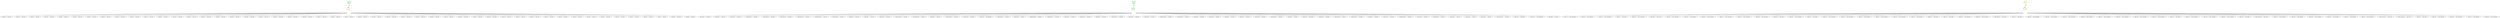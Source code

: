 
digraph{
rankdir=TB

subgraph cluster_0 {
    style=filled;
    color=transparent;
    e0_start [shape=box, fontname="helvetica", fillcolor="#CCFFCC", style=filled, label=" "];
e0_end [fontname="helvetica", fillcolor="#FFFFCC", style=filled, shape=note, label=" "];

    e0_start -> e0_end [ color="#AA00FF",constraint=true,style=dashed,dir=both,penwidth=2, minlen=2, label=49 ];
    e0_inv [style=invis]
    e0_start -> e0_inv [style=invis]
    e0_end -> e0_inv [style=invis]
};
            

subgraph cluster_1 {
    style=filled;
    color=transparent;
    e1_start [shape=box, fontname="helvetica", fillcolor="#CCFFCC", style=filled, label=" "];
e1_end [shape=box, fontname="helvetica", fillcolor="#CCFFCC", style=filled, label=" "];

    e1_start -> e1_end [ style=solid,dir=back,color="#000000",constraint=true,penwidth=1, minlen=2, label=53 ];
    e1_inv [style=invis]
    e1_start -> e1_inv [style=invis]
    e1_end -> e1_inv [style=invis]
};
            

subgraph cluster_2 {
    style=filled;
    color=transparent;
    e2_start [fontname="helvetica", fillcolor="#FFFFCC", style=filled, shape=note, label=" "];
e2_end [fontname="helvetica", fillcolor="#FFFFCC", style=filled, shape=note, label=" "];

    e2_start -> e2_end [ style=solid,color="#000000",constraint=true,dir=forward,penwidth=1, minlen=2, label=54 ];
    e2_inv [style=invis]
    e2_start -> e2_inv [style=invis]
    e2_end -> e2_inv [style=invis]
};
            
n3 [ label="\"CEN.AL\" -> \"NDC.AL\""];
e0_inv -> n3 [dir=none, style=dashed];
n4 [ label="\"CEN.CO\" -> \"NDC.CO\""];
e0_inv -> n4 [dir=none, style=dashed];
n5 [ label="\"CEN.PA\" -> \"NDC.PA\""];
e0_inv -> n5 [dir=none, style=dashed];
n6 [ label="\"CEN.ND\" -> \"NDC.ND\""];
e0_inv -> n6 [dir=none, style=dashed];
n7 [ label="\"CEN.KY\" -> \"NDC.KY\""];
e0_inv -> n7 [dir=none, style=dashed];
n8 [ label="\"CEN.SD\" -> \"NDC.SD\""];
e0_inv -> n8 [dir=none, style=dashed];
n9 [ label="\"CEN.DC\" -> \"NDC.DC\""];
e0_inv -> n9 [dir=none, style=dashed];
n10 [ label="\"CEN.WI\" -> \"NDC.WI\""];
e0_inv -> n10 [dir=none, style=dashed];
n11 [ label="\"CEN.MT\" -> \"NDC.MT\""];
e0_inv -> n11 [dir=none, style=dashed];
n12 [ label="\"CEN.GA\" -> \"NDC.GA\""];
e0_inv -> n12 [dir=none, style=dashed];
n13 [ label="\"CEN.CT\" -> \"NDC.CT\""];
e0_inv -> n13 [dir=none, style=dashed];
n14 [ label="\"CEN.NE\" -> \"NDC.NE\""];
e0_inv -> n14 [dir=none, style=dashed];
n15 [ label="\"CEN.WA\" -> \"NDC.WA\""];
e0_inv -> n15 [dir=none, style=dashed];
n16 [ label="\"CEN.AZ\" -> \"NDC.AZ\""];
e0_inv -> n16 [dir=none, style=dashed];
n17 [ label="\"CEN.MS\" -> \"NDC.MS\""];
e0_inv -> n17 [dir=none, style=dashed];
n18 [ label="\"CEN.AR\" -> \"NDC.AR\""];
e0_inv -> n18 [dir=none, style=dashed];
n19 [ label="\"CEN.OR\" -> \"NDC.OR\""];
e0_inv -> n19 [dir=none, style=dashed];
n20 [ label="\"CEN.MD\" -> \"NDC.MD\""];
e0_inv -> n20 [dir=none, style=dashed];
n21 [ label="\"CEN.LA\" -> \"NDC.LA\""];
e0_inv -> n21 [dir=none, style=dashed];
n22 [ label="\"CEN.NH\" -> \"NDC.NH\""];
e0_inv -> n22 [dir=none, style=dashed];
n23 [ label="\"CEN.WV\" -> \"NDC.WV\""];
e0_inv -> n23 [dir=none, style=dashed];
n24 [ label="\"CEN.MA\" -> \"NDC.MA\""];
e0_inv -> n24 [dir=none, style=dashed];
n25 [ label="\"CEN.SC\" -> \"NDC.SC\""];
e0_inv -> n25 [dir=none, style=dashed];
n26 [ label="\"CEN.IA\" -> \"NDC.IA\""];
e0_inv -> n26 [dir=none, style=dashed];
n27 [ label="\"CEN.IL\" -> \"NDC.IL\""];
e0_inv -> n27 [dir=none, style=dashed];
n28 [ label="\"CEN.TX\" -> \"NDC.TX\""];
e0_inv -> n28 [dir=none, style=dashed];
n29 [ label="\"CEN.NY\" -> \"NDC.NY\""];
e0_inv -> n29 [dir=none, style=dashed];
n30 [ label="\"CEN.NM\" -> \"NDC.NM\""];
e0_inv -> n30 [dir=none, style=dashed];
n31 [ label="\"CEN.NC\" -> \"NDC.NC\""];
e0_inv -> n31 [dir=none, style=dashed];
n32 [ label="\"CEN.TN\" -> \"NDC.TN\""];
e0_inv -> n32 [dir=none, style=dashed];
n33 [ label="\"CEN.DE\" -> \"NDC.DE\""];
e0_inv -> n33 [dir=none, style=dashed];
n34 [ label="\"CEN.VA\" -> \"NDC.VA\""];
e0_inv -> n34 [dir=none, style=dashed];
n35 [ label="\"CEN.MO\" -> \"NDC.MO\""];
e0_inv -> n35 [dir=none, style=dashed];
n36 [ label="\"CEN.IN\" -> \"NDC.IN\""];
e0_inv -> n36 [dir=none, style=dashed];
n37 [ label="\"CEN.MN\" -> \"NDC.MN\""];
e0_inv -> n37 [dir=none, style=dashed];
n38 [ label="\"CEN.UT\" -> \"NDC.UT\""];
e0_inv -> n38 [dir=none, style=dashed];
n39 [ label="\"CEN.VT\" -> \"NDC.VT\""];
e0_inv -> n39 [dir=none, style=dashed];
n40 [ label="\"CEN.WY\" -> \"NDC.WY\""];
e0_inv -> n40 [dir=none, style=dashed];
n41 [ label="\"CEN.MI\" -> \"NDC.MI\""];
e0_inv -> n41 [dir=none, style=dashed];
n42 [ label="\"CEN.KS\" -> \"NDC.KS\""];
e0_inv -> n42 [dir=none, style=dashed];
n43 [ label="\"CEN.NV\" -> \"NDC.NV\""];
e0_inv -> n43 [dir=none, style=dashed];
n44 [ label="\"CEN.ID\" -> \"NDC.ID\""];
e0_inv -> n44 [dir=none, style=dashed];
n45 [ label="\"CEN.ME\" -> \"NDC.ME\""];
e0_inv -> n45 [dir=none, style=dashed];
n46 [ label="\"CEN.OK\" -> \"NDC.OK\""];
e0_inv -> n46 [dir=none, style=dashed];
n47 [ label="\"CEN.CA\" -> \"NDC.CA\""];
e0_inv -> n47 [dir=none, style=dashed];
n48 [ label="\"CEN.FL\" -> \"NDC.FL\""];
e0_inv -> n48 [dir=none, style=dashed];
n49 [ label="\"CEN.RI\" -> \"NDC.RI\""];
e0_inv -> n49 [dir=none, style=dashed];
n50 [ label="\"CEN.OH\" -> \"NDC.OH\""];
e0_inv -> n50 [dir=none, style=dashed];
n51 [ label="\"CEN.NJ\" -> \"NDC.NJ\""];
e0_inv -> n51 [dir=none, style=dashed];
n52 [ label="\"CEN.South\" -> \"CEN.VA\""];
e1_inv -> n52 [dir=none, style=dashed];
n53 [ label="\"CEN.West\" -> \"CEN.UT\""];
e1_inv -> n53 [dir=none, style=dashed];
n54 [ label="\"CEN.South\" -> \"CEN.GA\""];
e1_inv -> n54 [dir=none, style=dashed];
n55 [ label="\"CEN.Midwest\" -> \"CEN.KS\""];
e1_inv -> n55 [dir=none, style=dashed];
n56 [ label="\"CEN.Midwest\" -> \"CEN.ND\""];
e1_inv -> n56 [dir=none, style=dashed];
n57 [ label="\"CEN.Midwest\" -> \"CEN.SD\""];
e1_inv -> n57 [dir=none, style=dashed];
n58 [ label="\"CEN.Northeast\" -> \"CEN.NY\""];
e1_inv -> n58 [dir=none, style=dashed];
n59 [ label="\"CEN.Northeast\" -> \"CEN.CT\""];
e1_inv -> n59 [dir=none, style=dashed];
n60 [ label="\"CEN.Midwest\" -> \"CEN.IA\""];
e1_inv -> n60 [dir=none, style=dashed];
n61 [ label="\"CEN.West\" -> \"CEN.MT\""];
e1_inv -> n61 [dir=none, style=dashed];
n62 [ label="\"CEN.West\" -> \"CEN.CO\""];
e1_inv -> n62 [dir=none, style=dashed];
n63 [ label="\"CEN.South\" -> \"CEN.TN\""];
e1_inv -> n63 [dir=none, style=dashed];
n64 [ label="\"CEN.Northeast\" -> \"CEN.PA\""];
e1_inv -> n64 [dir=none, style=dashed];
n65 [ label="\"CEN.Northeast\" -> \"CEN.VT\""];
e1_inv -> n65 [dir=none, style=dashed];
n66 [ label="\"CEN.West\" -> \"CEN.NV\""];
e1_inv -> n66 [dir=none, style=dashed];
n67 [ label="\"CEN.Northeast\" -> \"CEN.NH\""];
e1_inv -> n67 [dir=none, style=dashed];
n68 [ label="\"CEN.South\" -> \"CEN.MD\""];
e1_inv -> n68 [dir=none, style=dashed];
n69 [ label="\"CEN.USA\" -> \"CEN.Midwest\""];
e1_inv -> n69 [dir=none, style=dashed];
n70 [ label="\"CEN.Midwest\" -> \"CEN.MI\""];
e1_inv -> n70 [dir=none, style=dashed];
n71 [ label="\"CEN.South\" -> \"CEN.FL\""];
e1_inv -> n71 [dir=none, style=dashed];
n72 [ label="\"CEN.Northeast\" -> \"CEN.NJ\""];
e1_inv -> n72 [dir=none, style=dashed];
n73 [ label="\"CEN.Midwest\" -> \"CEN.MO\""];
e1_inv -> n73 [dir=none, style=dashed];
n74 [ label="\"CEN.South\" -> \"CEN.DC\""];
e1_inv -> n74 [dir=none, style=dashed];
n75 [ label="\"CEN.South\" -> \"CEN.DE\""];
e1_inv -> n75 [dir=none, style=dashed];
n76 [ label="\"CEN.West\" -> \"CEN.NM\""];
e1_inv -> n76 [dir=none, style=dashed];
n77 [ label="\"CEN.Midwest\" -> \"CEN.MN\""];
e1_inv -> n77 [dir=none, style=dashed];
n78 [ label="\"CEN.South\" -> \"CEN.MS\""];
e1_inv -> n78 [dir=none, style=dashed];
n79 [ label="\"CEN.South\" -> \"CEN.LA\""];
e1_inv -> n79 [dir=none, style=dashed];
n80 [ label="\"CEN.Northeast\" -> \"CEN.RI\""];
e1_inv -> n80 [dir=none, style=dashed];
n81 [ label="\"CEN.Midwest\" -> \"CEN.IN\""];
e1_inv -> n81 [dir=none, style=dashed];
n82 [ label="\"CEN.West\" -> \"CEN.WA\""];
e1_inv -> n82 [dir=none, style=dashed];
n83 [ label="\"CEN.South\" -> \"CEN.KY\""];
e1_inv -> n83 [dir=none, style=dashed];
n84 [ label="\"CEN.West\" -> \"CEN.CA\""];
e1_inv -> n84 [dir=none, style=dashed];
n85 [ label="\"CEN.West\" -> \"CEN.WY\""];
e1_inv -> n85 [dir=none, style=dashed];
n86 [ label="\"CEN.South\" -> \"CEN.OK\""];
e1_inv -> n86 [dir=none, style=dashed];
n87 [ label="\"CEN.Midwest\" -> \"CEN.NE\""];
e1_inv -> n87 [dir=none, style=dashed];
n88 [ label="\"CEN.West\" -> \"CEN.ID\""];
e1_inv -> n88 [dir=none, style=dashed];
n89 [ label="\"CEN.USA\" -> \"CEN.South\""];
e1_inv -> n89 [dir=none, style=dashed];
n90 [ label="\"CEN.South\" -> \"CEN.AR\""];
e1_inv -> n90 [dir=none, style=dashed];
n91 [ label="\"CEN.Midwest\" -> \"CEN.IL\""];
e1_inv -> n91 [dir=none, style=dashed];
n92 [ label="\"CEN.Midwest\" -> \"CEN.OH\""];
e1_inv -> n92 [dir=none, style=dashed];
n93 [ label="\"CEN.West\" -> \"CEN.OR\""];
e1_inv -> n93 [dir=none, style=dashed];
n94 [ label="\"CEN.South\" -> \"CEN.NC\""];
e1_inv -> n94 [dir=none, style=dashed];
n95 [ label="\"CEN.Northeast\" -> \"CEN.MA\""];
e1_inv -> n95 [dir=none, style=dashed];
n96 [ label="\"CEN.South\" -> \"CEN.WV\""];
e1_inv -> n96 [dir=none, style=dashed];
n97 [ label="\"CEN.Midwest\" -> \"CEN.WI\""];
e1_inv -> n97 [dir=none, style=dashed];
n98 [ label="\"CEN.South\" -> \"CEN.SC\""];
e1_inv -> n98 [dir=none, style=dashed];
n99 [ label="\"CEN.South\" -> \"CEN.TX\""];
e1_inv -> n99 [dir=none, style=dashed];
n100 [ label="\"CEN.South\" -> \"CEN.AL\""];
e1_inv -> n100 [dir=none, style=dashed];
n101 [ label="\"CEN.Northeast\" -> \"CEN.ME\""];
e1_inv -> n101 [dir=none, style=dashed];
n102 [ label="\"CEN.USA\" -> \"CEN.West\""];
e1_inv -> n102 [dir=none, style=dashed];
n103 [ label="\"CEN.USA\" -> \"CEN.Northeast\""];
e1_inv -> n103 [dir=none, style=dashed];
n104 [ label="\"CEN.West\" -> \"CEN.AZ\""];
e1_inv -> n104 [dir=none, style=dashed];
n105 [ label="\"NDC.VT\" -> \"NDC.Northeast\""];
e2_inv -> n105 [dir=none, style=dashed];
n106 [ label="\"NDC.MI\" -> \"NDC.Midwest\""];
e2_inv -> n106 [dir=none, style=dashed];
n107 [ label="\"NDC.TX\" -> \"NDC.Southwest\""];
e2_inv -> n107 [dir=none, style=dashed];
n108 [ label="\"NDC.ID\" -> \"NDC.West\""];
e2_inv -> n108 [dir=none, style=dashed];
n109 [ label="\"NDC.NM\" -> \"NDC.Southwest\""];
e2_inv -> n109 [dir=none, style=dashed];
n110 [ label="\"NDC.West\" -> \"NDC.USA\""];
e2_inv -> n110 [dir=none, style=dashed];
n111 [ label="\"NDC.VA\" -> \"NDC.Southeast\""];
e2_inv -> n111 [dir=none, style=dashed];
n112 [ label="\"NDC.SD\" -> \"NDC.Midwest\""];
e2_inv -> n112 [dir=none, style=dashed];
n113 [ label="\"NDC.NY\" -> \"NDC.Northeast\""];
e2_inv -> n113 [dir=none, style=dashed];
n114 [ label="\"NDC.AZ\" -> \"NDC.Southwest\""];
e2_inv -> n114 [dir=none, style=dashed];
n115 [ label="\"NDC.SC\" -> \"NDC.Southeast\""];
e2_inv -> n115 [dir=none, style=dashed];
n116 [ label="\"NDC.ME\" -> \"NDC.Northeast\""];
e2_inv -> n116 [dir=none, style=dashed];
n117 [ label="\"NDC.MT\" -> \"NDC.West\""];
e2_inv -> n117 [dir=none, style=dashed];
n118 [ label="\"NDC.DC\" -> \"NDC.Northeast\""];
e2_inv -> n118 [dir=none, style=dashed];
n119 [ label="\"NDC.WY\" -> \"NDC.West\""];
e2_inv -> n119 [dir=none, style=dashed];
n120 [ label="\"NDC.WV\" -> \"NDC.Southeast\""];
e2_inv -> n120 [dir=none, style=dashed];
n121 [ label="\"NDC.LA\" -> \"NDC.Southeast\""];
e2_inv -> n121 [dir=none, style=dashed];
n122 [ label="\"NDC.IL\" -> \"NDC.Midwest\""];
e2_inv -> n122 [dir=none, style=dashed];
n123 [ label="\"NDC.AL\" -> \"NDC.Southeast\""];
e2_inv -> n123 [dir=none, style=dashed];
n124 [ label="\"NDC.CT\" -> \"NDC.Northeast\""];
e2_inv -> n124 [dir=none, style=dashed];
n125 [ label="\"NDC.IN\" -> \"NDC.Midwest\""];
e2_inv -> n125 [dir=none, style=dashed];
n126 [ label="\"NDC.NV\" -> \"NDC.West\""];
e2_inv -> n126 [dir=none, style=dashed];
n127 [ label="\"NDC.CA\" -> \"NDC.West\""];
e2_inv -> n127 [dir=none, style=dashed];
n128 [ label="\"NDC.KS\" -> \"NDC.Midwest\""];
e2_inv -> n128 [dir=none, style=dashed];
n129 [ label="\"NDC.DE\" -> \"NDC.Northeast\""];
e2_inv -> n129 [dir=none, style=dashed];
n130 [ label="\"NDC.Midwest\" -> \"NDC.USA\""];
e2_inv -> n130 [dir=none, style=dashed];
n131 [ label="\"NDC.UT\" -> \"NDC.West\""];
e2_inv -> n131 [dir=none, style=dashed];
n132 [ label="\"NDC.NJ\" -> \"NDC.Northeast\""];
e2_inv -> n132 [dir=none, style=dashed];
n133 [ label="\"NDC.MO\" -> \"NDC.Midwest\""];
e2_inv -> n133 [dir=none, style=dashed];
n134 [ label="\"NDC.OK\" -> \"NDC.Southwest\""];
e2_inv -> n134 [dir=none, style=dashed];
n135 [ label="\"NDC.NE\" -> \"NDC.Midwest\""];
e2_inv -> n135 [dir=none, style=dashed];
n136 [ label="\"NDC.FL\" -> \"NDC.Southeast\""];
e2_inv -> n136 [dir=none, style=dashed];
n137 [ label="\"NDC.MS\" -> \"NDC.Southeast\""];
e2_inv -> n137 [dir=none, style=dashed];
n138 [ label="\"NDC.AR\" -> \"NDC.Southeast\""];
e2_inv -> n138 [dir=none, style=dashed];
n139 [ label="\"NDC.GA\" -> \"NDC.Southeast\""];
e2_inv -> n139 [dir=none, style=dashed];
n140 [ label="\"NDC.CO\" -> \"NDC.West\""];
e2_inv -> n140 [dir=none, style=dashed];
n141 [ label="\"NDC.KY\" -> \"NDC.Southeast\""];
e2_inv -> n141 [dir=none, style=dashed];
n142 [ label="\"NDC.TN\" -> \"NDC.Southeast\""];
e2_inv -> n142 [dir=none, style=dashed];
n143 [ label="\"NDC.NC\" -> \"NDC.Southeast\""];
e2_inv -> n143 [dir=none, style=dashed];
n144 [ label="\"NDC.WA\" -> \"NDC.West\""];
e2_inv -> n144 [dir=none, style=dashed];
n145 [ label="\"NDC.Northeast\" -> \"NDC.USA\""];
e2_inv -> n145 [dir=none, style=dashed];
n146 [ label="\"NDC.PA\" -> \"NDC.Northeast\""];
e2_inv -> n146 [dir=none, style=dashed];
n147 [ label="\"NDC.ND\" -> \"NDC.Midwest\""];
e2_inv -> n147 [dir=none, style=dashed];
n148 [ label="\"NDC.MD\" -> \"NDC.Northeast\""];
e2_inv -> n148 [dir=none, style=dashed];
n149 [ label="\"NDC.OH\" -> \"NDC.Midwest\""];
e2_inv -> n149 [dir=none, style=dashed];
n150 [ label="\"NDC.WI\" -> \"NDC.Midwest\""];
e2_inv -> n150 [dir=none, style=dashed];
n151 [ label="\"NDC.RI\" -> \"NDC.Northeast\""];
e2_inv -> n151 [dir=none, style=dashed];
n152 [ label="\"NDC.Southeast\" -> \"NDC.USA\""];
e2_inv -> n152 [dir=none, style=dashed];
n153 [ label="\"NDC.Southwest\" -> \"NDC.USA\""];
e2_inv -> n153 [dir=none, style=dashed];
n154 [ label="\"NDC.OR\" -> \"NDC.West\""];
e2_inv -> n154 [dir=none, style=dashed];
n155 [ label="\"NDC.MN\" -> \"NDC.Midwest\""];
e2_inv -> n155 [dir=none, style=dashed];
n156 [ label="\"NDC.NH\" -> \"NDC.Northeast\""];
e2_inv -> n156 [dir=none, style=dashed];
n157 [ label="\"NDC.IA\" -> \"NDC.Midwest\""];
e2_inv -> n157 [dir=none, style=dashed];
n158 [ label="\"NDC.MA\" -> \"NDC.Northeast\""];
e2_inv -> n158 [dir=none, style=dashed];

}
            